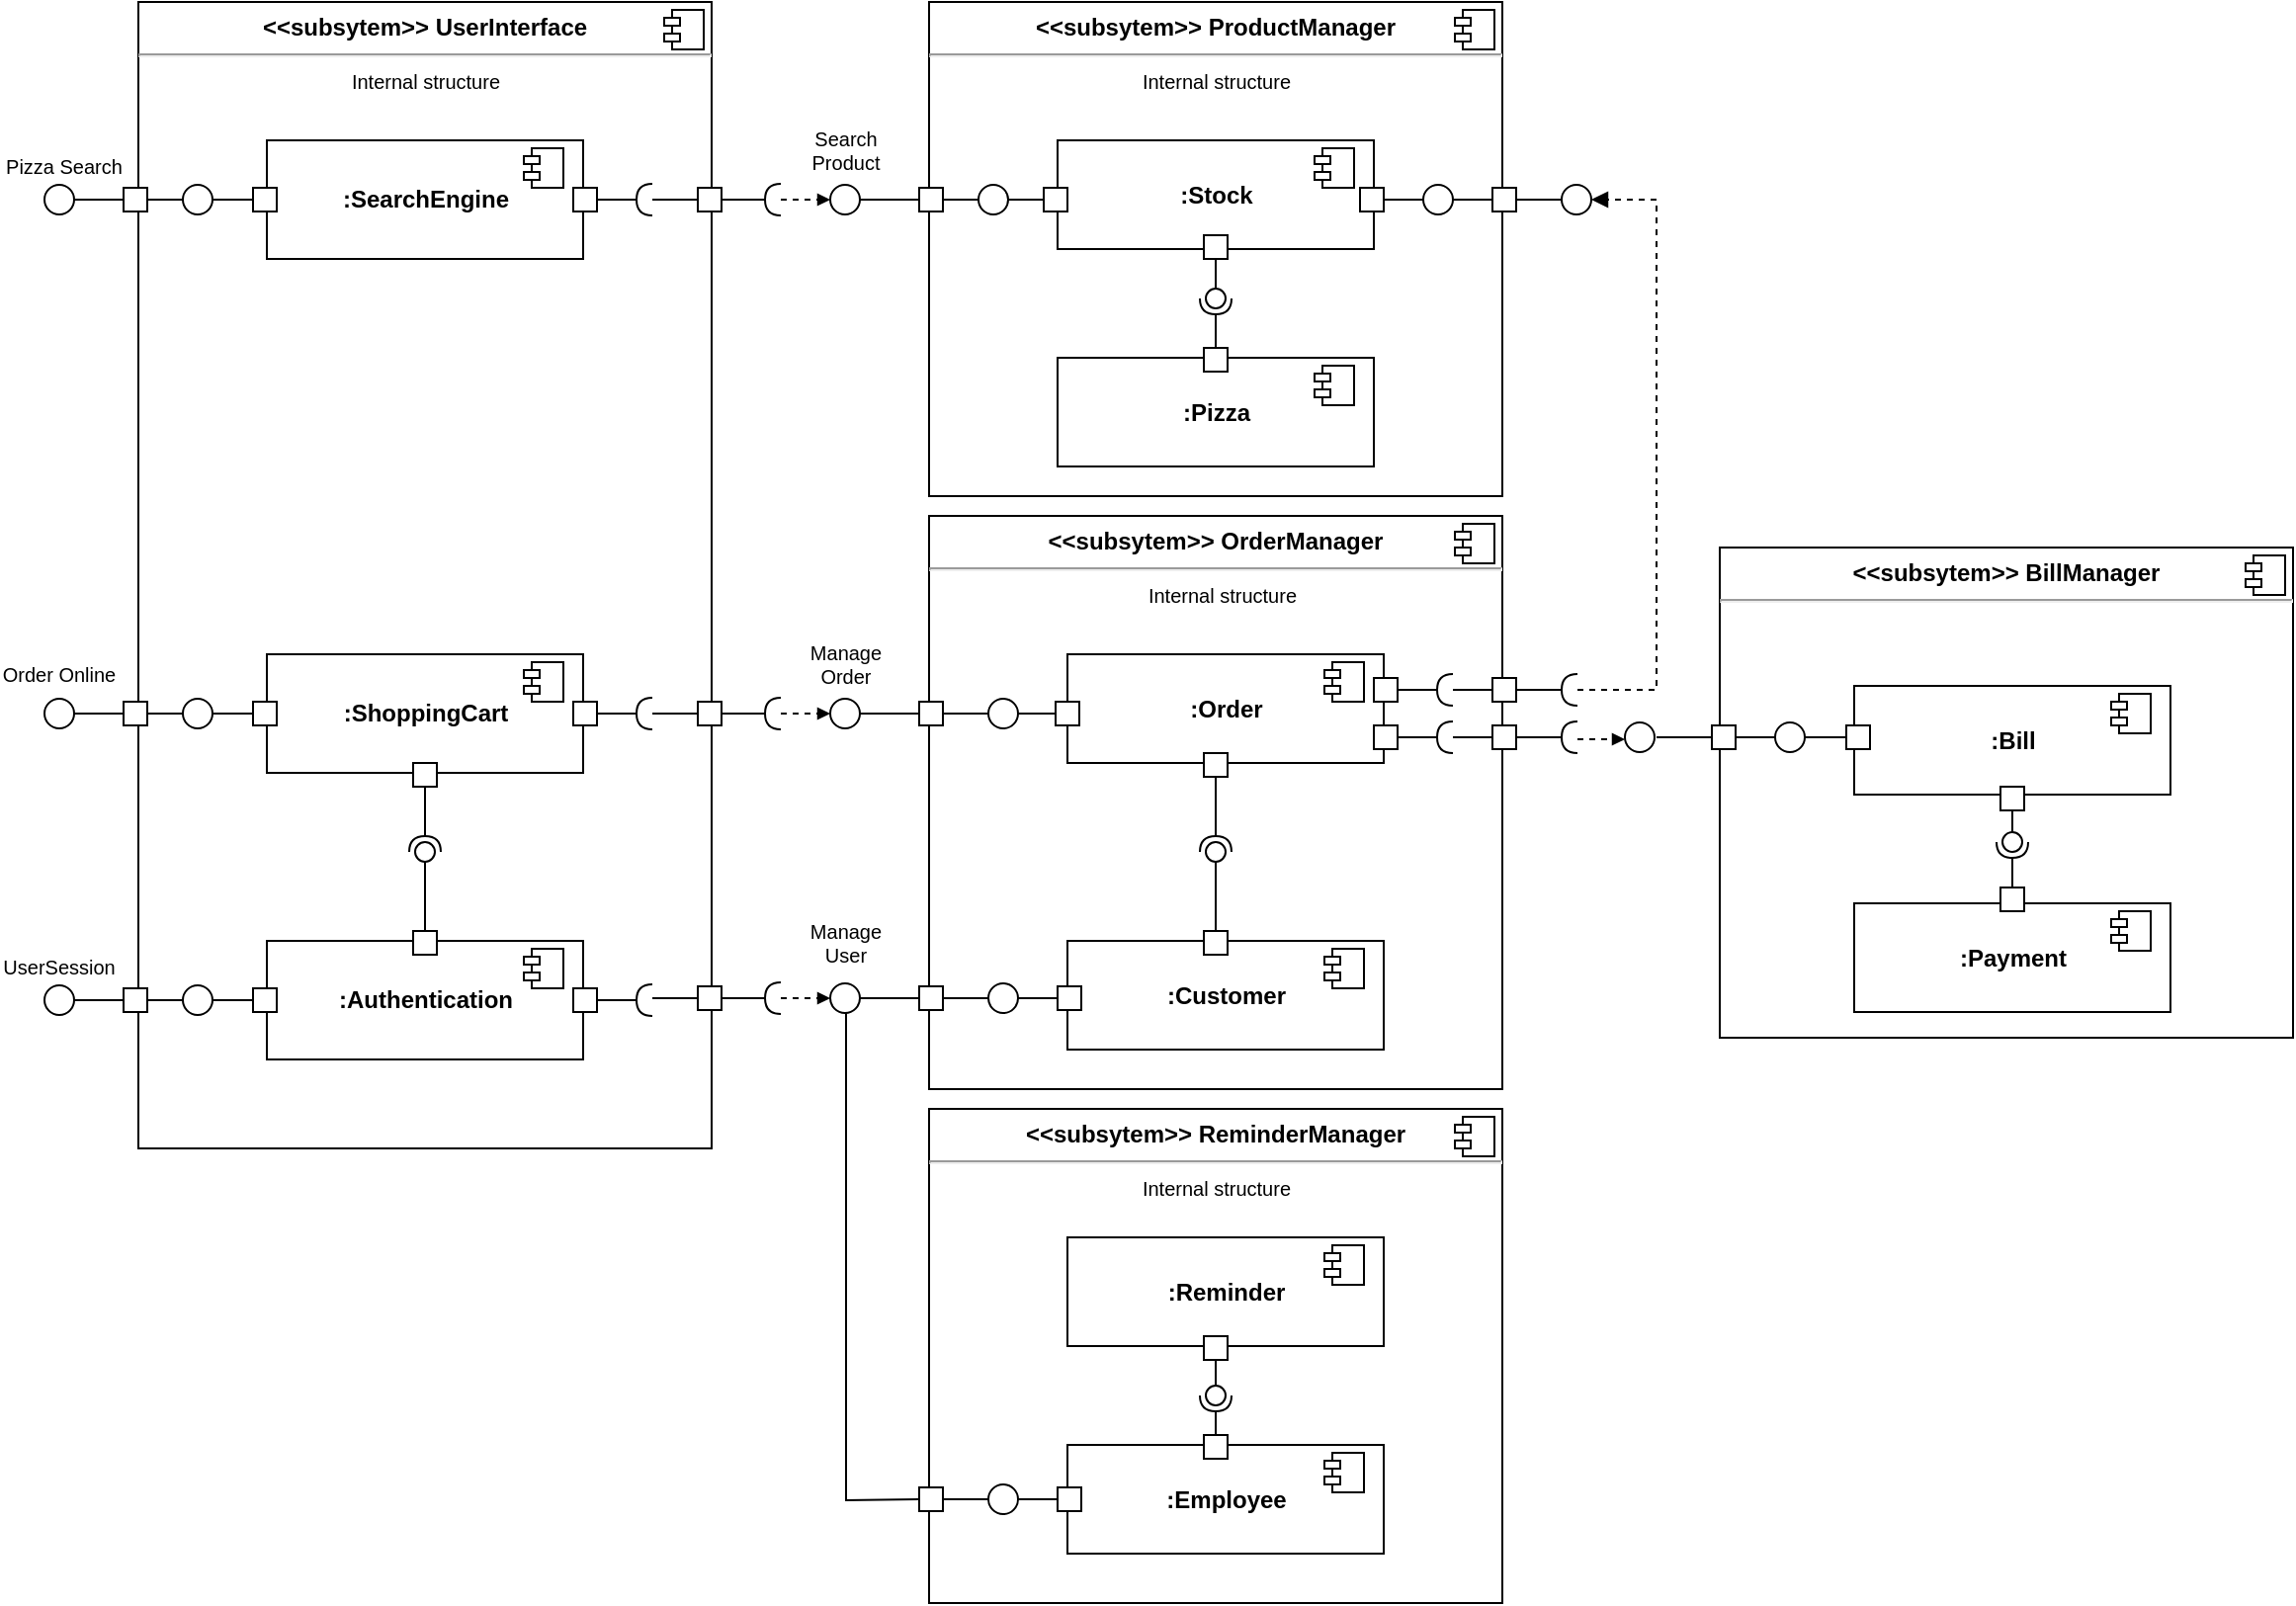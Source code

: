 <mxfile version="13.6.2" type="device"><diagram name="Page-1" id="5f0bae14-7c28-e335-631c-24af17079c00"><mxGraphModel dx="1086" dy="806" grid="1" gridSize="4" guides="1" tooltips="1" connect="1" arrows="1" fold="1" page="1" pageScale="1" pageWidth="1100" pageHeight="850" background="#ffffff" math="0" shadow="0"><root><mxCell id="0"/><mxCell id="1" parent="0"/><mxCell id="eS0z7UY0pisL0nwEocrN-213" value="" style="orthogonalLoop=1;jettySize=auto;endArrow=none;endFill=0;exitX=0;exitY=0.5;exitDx=0;exitDy=0;fontSize=11;html=1;spacing=2;spacingLeft=0;spacingTop=0;spacingBottom=0;strokeWidth=1;startSize=6;endSize=6;shadow=0;rounded=0;" parent="1" source="eS0z7UY0pisL0nwEocrN-210" edge="1"><mxGeometry relative="1" as="geometry"><mxPoint x="438" y="745" as="sourcePoint"/><mxPoint x="438" y="530" as="targetPoint"/><Array as="points"><mxPoint x="438" y="778"/></Array></mxGeometry></mxCell><mxCell id="eS0z7UY0pisL0nwEocrN-112" value="&lt;p style=&quot;margin: 0px ; margin-top: 6px ; text-align: center&quot;&gt;&lt;b&gt;&amp;lt;&amp;lt;subsytem&amp;gt;&amp;gt; ProductManager&lt;/b&gt;&lt;/p&gt;&lt;hr&gt;&lt;p style=&quot;margin: 0px ; margin-left: 8px&quot;&gt;&lt;br&gt;&lt;/p&gt;" style="align=left;overflow=fill;html=1;dropTarget=0;" parent="1" vertex="1"><mxGeometry x="480" y="20" width="290" height="250" as="geometry"/></mxCell><mxCell id="eS0z7UY0pisL0nwEocrN-113" value="" style="shape=component;jettyWidth=8;jettyHeight=4;" parent="eS0z7UY0pisL0nwEocrN-112" vertex="1"><mxGeometry x="1" width="20" height="20" relative="1" as="geometry"><mxPoint x="-24" y="4" as="offset"/></mxGeometry></mxCell><mxCell id="eS0z7UY0pisL0nwEocrN-3" value="&lt;p style=&quot;margin: 0px ; margin-top: 6px ; text-align: center&quot;&gt;&lt;b&gt;&amp;lt;&amp;lt;subsytem&amp;gt;&amp;gt; UserInterface&lt;/b&gt;&lt;/p&gt;&lt;hr&gt;&lt;p style=&quot;margin: 0px ; margin-left: 8px&quot;&gt;&lt;br&gt;&lt;/p&gt;" style="align=left;overflow=fill;html=1;dropTarget=0;" parent="1" vertex="1"><mxGeometry x="80" y="20" width="290" height="580" as="geometry"/></mxCell><mxCell id="eS0z7UY0pisL0nwEocrN-4" value="" style="shape=component;jettyWidth=8;jettyHeight=4;" parent="eS0z7UY0pisL0nwEocrN-3" vertex="1"><mxGeometry x="1" width="20" height="20" relative="1" as="geometry"><mxPoint x="-24" y="4" as="offset"/></mxGeometry></mxCell><mxCell id="eS0z7UY0pisL0nwEocrN-7" value="&lt;b&gt;:SearchEngine&lt;/b&gt;" style="html=1;dropTarget=0;" parent="1" vertex="1"><mxGeometry x="145" y="90" width="160" height="60" as="geometry"/></mxCell><mxCell id="eS0z7UY0pisL0nwEocrN-8" value="" style="shape=component;jettyWidth=8;jettyHeight=4;" parent="eS0z7UY0pisL0nwEocrN-7" vertex="1"><mxGeometry x="1" width="20" height="20" relative="1" as="geometry"><mxPoint x="-30" y="4" as="offset"/></mxGeometry></mxCell><mxCell id="eS0z7UY0pisL0nwEocrN-9" value="&lt;b&gt;:ShoppingCart&lt;br&gt;&lt;/b&gt;" style="html=1;dropTarget=0;" parent="1" vertex="1"><mxGeometry x="145" y="350" width="160" height="60" as="geometry"/></mxCell><mxCell id="eS0z7UY0pisL0nwEocrN-10" value="" style="shape=component;jettyWidth=8;jettyHeight=4;" parent="eS0z7UY0pisL0nwEocrN-9" vertex="1"><mxGeometry x="1" width="20" height="20" relative="1" as="geometry"><mxPoint x="-30" y="4" as="offset"/></mxGeometry></mxCell><mxCell id="eS0z7UY0pisL0nwEocrN-11" value="&lt;b&gt;:Authentication&lt;br&gt;&lt;/b&gt;" style="html=1;dropTarget=0;" parent="1" vertex="1"><mxGeometry x="145" y="495" width="160" height="60" as="geometry"/></mxCell><mxCell id="eS0z7UY0pisL0nwEocrN-12" value="" style="shape=component;jettyWidth=8;jettyHeight=4;" parent="eS0z7UY0pisL0nwEocrN-11" vertex="1"><mxGeometry x="1" width="20" height="20" relative="1" as="geometry"><mxPoint x="-30" y="4" as="offset"/></mxGeometry></mxCell><mxCell id="eS0z7UY0pisL0nwEocrN-15" value="" style="rounded=0;whiteSpace=wrap;html=1;glass=0;sketch=0;shadow=0;" parent="1" vertex="1"><mxGeometry x="138" y="519" width="12" height="12" as="geometry"/></mxCell><mxCell id="eS0z7UY0pisL0nwEocrN-18" value="" style="rounded=0;orthogonalLoop=1;jettySize=auto;html=1;endArrow=none;endFill=0;entryX=0;entryY=0.5;entryDx=0;entryDy=0;" parent="1" target="eS0z7UY0pisL0nwEocrN-45" edge="1"><mxGeometry relative="1" as="geometry"><mxPoint x="340" y="524" as="sourcePoint"/><mxPoint x="350" y="525" as="targetPoint"/></mxGeometry></mxCell><mxCell id="eS0z7UY0pisL0nwEocrN-22" value="" style="rounded=0;orthogonalLoop=1;jettySize=auto;html=1;endArrow=halfCircle;endFill=0;endSize=6;strokeWidth=1;exitX=1;exitY=0.5;exitDx=0;exitDy=0;" parent="1" source="eS0z7UY0pisL0nwEocrN-34" edge="1"><mxGeometry relative="1" as="geometry"><mxPoint x="385" y="524.58" as="sourcePoint"/><mxPoint x="340" y="525" as="targetPoint"/></mxGeometry></mxCell><mxCell id="eS0z7UY0pisL0nwEocrN-33" value="" style="rounded=0;whiteSpace=wrap;html=1;glass=0;sketch=0;shadow=0;" parent="1" vertex="1"><mxGeometry x="219" y="490" width="12" height="12" as="geometry"/></mxCell><mxCell id="eS0z7UY0pisL0nwEocrN-34" value="" style="rounded=0;whiteSpace=wrap;html=1;glass=0;sketch=0;shadow=0;" parent="1" vertex="1"><mxGeometry x="300" y="519" width="12" height="12" as="geometry"/></mxCell><mxCell id="eS0z7UY0pisL0nwEocrN-35" value="" style="rounded=0;whiteSpace=wrap;html=1;glass=0;sketch=0;shadow=0;" parent="1" vertex="1"><mxGeometry x="219" y="405" width="12" height="12" as="geometry"/></mxCell><mxCell id="eS0z7UY0pisL0nwEocrN-36" value="" style="rounded=0;whiteSpace=wrap;html=1;glass=0;sketch=0;shadow=0;" parent="1" vertex="1"><mxGeometry x="138" y="374" width="12" height="12" as="geometry"/></mxCell><mxCell id="eS0z7UY0pisL0nwEocrN-37" value="" style="rounded=0;whiteSpace=wrap;html=1;glass=0;sketch=0;shadow=0;" parent="1" vertex="1"><mxGeometry x="300" y="374" width="12" height="12" as="geometry"/></mxCell><mxCell id="eS0z7UY0pisL0nwEocrN-38" value="" style="rounded=0;whiteSpace=wrap;html=1;glass=0;sketch=0;shadow=0;" parent="1" vertex="1"><mxGeometry x="138" y="114" width="12" height="12" as="geometry"/></mxCell><mxCell id="eS0z7UY0pisL0nwEocrN-39" value="" style="rounded=0;whiteSpace=wrap;html=1;glass=0;sketch=0;shadow=0;" parent="1" vertex="1"><mxGeometry x="300" y="114" width="12" height="12" as="geometry"/></mxCell><mxCell id="eS0z7UY0pisL0nwEocrN-40" value="" style="rounded=0;whiteSpace=wrap;html=1;glass=0;sketch=0;shadow=0;" parent="1" vertex="1"><mxGeometry x="72.5" y="114" width="12" height="12" as="geometry"/></mxCell><mxCell id="eS0z7UY0pisL0nwEocrN-41" value="" style="rounded=0;whiteSpace=wrap;html=1;glass=0;sketch=0;shadow=0;" parent="1" vertex="1"><mxGeometry x="72.5" y="374" width="12" height="12" as="geometry"/></mxCell><mxCell id="eS0z7UY0pisL0nwEocrN-42" value="" style="rounded=0;whiteSpace=wrap;html=1;glass=0;sketch=0;shadow=0;" parent="1" vertex="1"><mxGeometry x="72.5" y="519" width="12" height="12" as="geometry"/></mxCell><mxCell id="eS0z7UY0pisL0nwEocrN-43" value="" style="rounded=0;whiteSpace=wrap;html=1;glass=0;sketch=0;shadow=0;" parent="1" vertex="1"><mxGeometry x="363" y="114" width="12" height="12" as="geometry"/></mxCell><mxCell id="eS0z7UY0pisL0nwEocrN-44" value="" style="rounded=0;whiteSpace=wrap;html=1;glass=0;sketch=0;shadow=0;" parent="1" vertex="1"><mxGeometry x="363" y="374" width="12" height="12" as="geometry"/></mxCell><mxCell id="eS0z7UY0pisL0nwEocrN-45" value="" style="rounded=0;whiteSpace=wrap;html=1;glass=0;sketch=0;shadow=0;" parent="1" vertex="1"><mxGeometry x="363" y="518" width="12" height="12" as="geometry"/></mxCell><mxCell id="eS0z7UY0pisL0nwEocrN-46" value="" style="rounded=0;orthogonalLoop=1;jettySize=auto;html=1;endArrow=none;endFill=0;entryX=0;entryY=0.5;entryDx=0;entryDy=0;exitX=1;exitY=0.5;exitDx=0;exitDy=0;" parent="1" target="eS0z7UY0pisL0nwEocrN-38" edge="1"><mxGeometry relative="1" as="geometry"><mxPoint x="115" y="120" as="sourcePoint"/><mxPoint x="25" y="145" as="targetPoint"/></mxGeometry></mxCell><mxCell id="eS0z7UY0pisL0nwEocrN-48" value="" style="rounded=0;orthogonalLoop=1;jettySize=auto;html=1;endArrow=none;endFill=0;entryX=0;entryY=0.5;entryDx=0;entryDy=0;exitX=1;exitY=0.5;exitDx=0;exitDy=0;" parent="1" source="eS0z7UY0pisL0nwEocrN-40" edge="1"><mxGeometry relative="1" as="geometry"><mxPoint x="62" y="120" as="sourcePoint"/><mxPoint x="105" y="120" as="targetPoint"/></mxGeometry></mxCell><mxCell id="eS0z7UY0pisL0nwEocrN-51" value="" style="rounded=0;orthogonalLoop=1;jettySize=auto;html=1;endArrow=none;endFill=0;exitX=1;exitY=0.5;exitDx=0;exitDy=0;entryX=0;entryY=0.5;entryDx=0;entryDy=0;" parent="1" target="eS0z7UY0pisL0nwEocrN-36" edge="1"><mxGeometry relative="1" as="geometry"><mxPoint x="115" y="380" as="sourcePoint"/><mxPoint x="560" y="360" as="targetPoint"/></mxGeometry></mxCell><mxCell id="eS0z7UY0pisL0nwEocrN-55" value="" style="rounded=0;orthogonalLoop=1;jettySize=auto;html=1;endArrow=none;endFill=0;exitX=1;exitY=0.5;exitDx=0;exitDy=0;entryX=0;entryY=0.5;entryDx=0;entryDy=0;" parent="1" source="eS0z7UY0pisL0nwEocrN-41" edge="1"><mxGeometry relative="1" as="geometry"><mxPoint x="62" y="380" as="sourcePoint"/><mxPoint x="105" y="380" as="targetPoint"/></mxGeometry></mxCell><mxCell id="eS0z7UY0pisL0nwEocrN-59" value="" style="rounded=0;orthogonalLoop=1;jettySize=auto;html=1;endArrow=none;endFill=0;exitX=1;exitY=0.5;exitDx=0;exitDy=0;entryX=0;entryY=0.5;entryDx=0;entryDy=0;" parent="1" target="eS0z7UY0pisL0nwEocrN-15" edge="1"><mxGeometry relative="1" as="geometry"><mxPoint x="115" y="525" as="sourcePoint"/><mxPoint x="560" y="345" as="targetPoint"/></mxGeometry></mxCell><mxCell id="eS0z7UY0pisL0nwEocrN-61" value="" style="rounded=0;orthogonalLoop=1;jettySize=auto;html=1;endArrow=none;endFill=0;exitX=1;exitY=0.5;exitDx=0;exitDy=0;entryX=0;entryY=0.5;entryDx=0;entryDy=0;" parent="1" source="eS0z7UY0pisL0nwEocrN-42" edge="1"><mxGeometry relative="1" as="geometry"><mxPoint x="62" y="525" as="sourcePoint"/><mxPoint x="105" y="525" as="targetPoint"/></mxGeometry></mxCell><mxCell id="eS0z7UY0pisL0nwEocrN-68" value="" style="rounded=0;orthogonalLoop=1;jettySize=auto;html=1;endArrow=none;endFill=0;exitX=0.5;exitY=0;exitDx=0;exitDy=0;" parent="1" source="eS0z7UY0pisL0nwEocrN-33" target="eS0z7UY0pisL0nwEocrN-70" edge="1"><mxGeometry relative="1" as="geometry"><mxPoint x="405" y="425" as="sourcePoint"/></mxGeometry></mxCell><mxCell id="eS0z7UY0pisL0nwEocrN-69" value="" style="rounded=0;orthogonalLoop=1;jettySize=auto;html=1;endArrow=halfCircle;endFill=0;entryX=0.5;entryY=0.5;entryDx=0;entryDy=0;endSize=6;strokeWidth=1;exitX=0.5;exitY=1;exitDx=0;exitDy=0;" parent="1" source="eS0z7UY0pisL0nwEocrN-35" target="eS0z7UY0pisL0nwEocrN-70" edge="1"><mxGeometry relative="1" as="geometry"><mxPoint x="525" y="400" as="sourcePoint"/></mxGeometry></mxCell><mxCell id="eS0z7UY0pisL0nwEocrN-70" value="" style="ellipse;whiteSpace=wrap;html=1;fontFamily=Helvetica;fontSize=12;fontColor=#000000;align=center;strokeColor=#000000;fillColor=#ffffff;points=[];aspect=fixed;resizable=0;rounded=0;shadow=0;glass=0;sketch=0;" parent="1" vertex="1"><mxGeometry x="220" y="445" width="10" height="10" as="geometry"/></mxCell><mxCell id="eS0z7UY0pisL0nwEocrN-77" value="" style="rounded=0;orthogonalLoop=1;jettySize=auto;html=1;endArrow=none;endFill=0;entryX=0;entryY=0.5;entryDx=0;entryDy=0;" parent="1" target="eS0z7UY0pisL0nwEocrN-44" edge="1"><mxGeometry relative="1" as="geometry"><mxPoint x="340" y="380" as="sourcePoint"/><mxPoint x="358" y="379.58" as="targetPoint"/></mxGeometry></mxCell><mxCell id="eS0z7UY0pisL0nwEocrN-78" value="" style="rounded=0;orthogonalLoop=1;jettySize=auto;html=1;endArrow=halfCircle;endFill=0;endSize=6;strokeWidth=1;exitX=1;exitY=0.5;exitDx=0;exitDy=0;" parent="1" source="eS0z7UY0pisL0nwEocrN-37" edge="1"><mxGeometry relative="1" as="geometry"><mxPoint x="320.0" y="379.58" as="sourcePoint"/><mxPoint x="340" y="380" as="targetPoint"/></mxGeometry></mxCell><mxCell id="eS0z7UY0pisL0nwEocrN-80" value="" style="rounded=0;orthogonalLoop=1;jettySize=auto;html=1;endArrow=none;endFill=0;entryX=0;entryY=0.5;entryDx=0;entryDy=0;" parent="1" target="eS0z7UY0pisL0nwEocrN-43" edge="1"><mxGeometry relative="1" as="geometry"><mxPoint x="340" y="120" as="sourcePoint"/><mxPoint x="486" y="118.79" as="targetPoint"/></mxGeometry></mxCell><mxCell id="eS0z7UY0pisL0nwEocrN-81" value="" style="rounded=0;orthogonalLoop=1;jettySize=auto;html=1;endArrow=halfCircle;endFill=0;endSize=6;strokeWidth=1;exitX=1;exitY=0.5;exitDx=0;exitDy=0;" parent="1" source="eS0z7UY0pisL0nwEocrN-39" edge="1"><mxGeometry relative="1" as="geometry"><mxPoint x="435" y="119.79" as="sourcePoint"/><mxPoint x="340" y="120" as="targetPoint"/></mxGeometry></mxCell><mxCell id="eS0z7UY0pisL0nwEocrN-83" value="" style="rounded=0;orthogonalLoop=1;jettySize=auto;html=1;endArrow=none;endFill=0;entryX=0;entryY=0.5;entryDx=0;entryDy=0;exitX=1;exitY=0.5;exitDx=0;exitDy=0;" parent="1" source="eS0z7UY0pisL0nwEocrN-129" target="eS0z7UY0pisL0nwEocrN-42" edge="1"><mxGeometry relative="1" as="geometry"><mxPoint x="45" y="525" as="sourcePoint"/><mxPoint x="37.5" y="524.58" as="targetPoint"/></mxGeometry></mxCell><mxCell id="eS0z7UY0pisL0nwEocrN-91" value="" style="rounded=0;orthogonalLoop=1;jettySize=auto;html=1;endArrow=none;endFill=0;entryX=0;entryY=0.5;entryDx=0;entryDy=0;exitX=1;exitY=0.5;exitDx=0;exitDy=0;" parent="1" source="eS0z7UY0pisL0nwEocrN-128" target="eS0z7UY0pisL0nwEocrN-41" edge="1"><mxGeometry relative="1" as="geometry"><mxPoint x="50" y="380" as="sourcePoint"/><mxPoint x="49.5" y="379.58" as="targetPoint"/></mxGeometry></mxCell><mxCell id="eS0z7UY0pisL0nwEocrN-92" value="" style="rounded=0;orthogonalLoop=1;jettySize=auto;html=1;endArrow=none;endFill=0;entryX=0;entryY=0.5;entryDx=0;entryDy=0;exitX=1;exitY=0.5;exitDx=0;exitDy=0;" parent="1" source="eS0z7UY0pisL0nwEocrN-127" target="eS0z7UY0pisL0nwEocrN-40" edge="1"><mxGeometry relative="1" as="geometry"><mxPoint x="37.5" y="120" as="sourcePoint"/><mxPoint x="24.5" y="115" as="targetPoint"/></mxGeometry></mxCell><mxCell id="eS0z7UY0pisL0nwEocrN-95" value="UserSession" style="text;html=1;strokeColor=none;fillColor=none;align=center;verticalAlign=middle;whiteSpace=wrap;rounded=0;shadow=0;glass=0;sketch=0;fontSize=10;" parent="1" vertex="1"><mxGeometry x="20" y="497.5" width="40" height="20" as="geometry"/></mxCell><mxCell id="eS0z7UY0pisL0nwEocrN-96" value="Order Online" style="text;html=1;strokeColor=none;fillColor=none;align=center;verticalAlign=middle;whiteSpace=wrap;rounded=0;shadow=0;glass=0;sketch=0;fontSize=10;" parent="1" vertex="1"><mxGeometry x="10" y="350" width="60" height="20" as="geometry"/></mxCell><mxCell id="eS0z7UY0pisL0nwEocrN-97" value="Pizza Search" style="text;html=1;strokeColor=none;fillColor=none;align=center;verticalAlign=middle;whiteSpace=wrap;rounded=0;shadow=0;glass=0;sketch=0;fontSize=10;" parent="1" vertex="1"><mxGeometry x="10" y="92.5" width="65" height="20" as="geometry"/></mxCell><mxCell id="eS0z7UY0pisL0nwEocrN-98" value="Internal structure" style="text;html=1;strokeColor=none;fillColor=none;align=center;verticalAlign=middle;whiteSpace=wrap;rounded=0;shadow=0;glass=0;sketch=0;fontSize=10;" parent="1" vertex="1"><mxGeometry x="177.5" y="50" width="95" height="20" as="geometry"/></mxCell><mxCell id="eS0z7UY0pisL0nwEocrN-102" value="&lt;b&gt;:Pizza&lt;/b&gt;" style="html=1;dropTarget=0;" parent="1" vertex="1"><mxGeometry x="545" y="200" width="160" height="55" as="geometry"/></mxCell><mxCell id="eS0z7UY0pisL0nwEocrN-103" value="" style="shape=component;jettyWidth=8;jettyHeight=4;" parent="eS0z7UY0pisL0nwEocrN-102" vertex="1"><mxGeometry x="1" width="20" height="20" relative="1" as="geometry"><mxPoint x="-30" y="4" as="offset"/></mxGeometry></mxCell><mxCell id="eS0z7UY0pisL0nwEocrN-104" value="Internal structure" style="text;html=1;strokeColor=none;fillColor=none;align=center;verticalAlign=middle;whiteSpace=wrap;rounded=0;shadow=0;glass=0;sketch=0;fontSize=10;" parent="1" vertex="1"><mxGeometry x="577.5" y="50" width="95" height="20" as="geometry"/></mxCell><mxCell id="eS0z7UY0pisL0nwEocrN-105" value="&lt;b&gt;:Stock&lt;/b&gt;" style="html=1;dropTarget=0;" parent="1" vertex="1"><mxGeometry x="545" y="90" width="160" height="55" as="geometry"/></mxCell><mxCell id="eS0z7UY0pisL0nwEocrN-106" value="" style="shape=component;jettyWidth=8;jettyHeight=4;" parent="eS0z7UY0pisL0nwEocrN-105" vertex="1"><mxGeometry x="1" width="20" height="20" relative="1" as="geometry"><mxPoint x="-30" y="4" as="offset"/></mxGeometry></mxCell><mxCell id="eS0z7UY0pisL0nwEocrN-114" value="" style="rounded=0;whiteSpace=wrap;html=1;glass=0;sketch=0;shadow=0;" parent="1" vertex="1"><mxGeometry x="475" y="114" width="12" height="12" as="geometry"/></mxCell><mxCell id="eS0z7UY0pisL0nwEocrN-119" value="" style="rounded=0;orthogonalLoop=1;jettySize=auto;html=1;endArrow=halfCircle;endFill=0;endSize=6;strokeWidth=1;exitX=1;exitY=0.5;exitDx=0;exitDy=0;" parent="1" source="eS0z7UY0pisL0nwEocrN-43" edge="1"><mxGeometry relative="1" as="geometry"><mxPoint x="380.0" y="119.58" as="sourcePoint"/><mxPoint x="405" y="120" as="targetPoint"/></mxGeometry></mxCell><mxCell id="eS0z7UY0pisL0nwEocrN-121" value="" style="rounded=0;orthogonalLoop=1;jettySize=auto;html=1;endArrow=none;endFill=0;exitX=0;exitY=0.5;exitDx=0;exitDy=0;entryX=1;entryY=0.5;entryDx=0;entryDy=0;" parent="1" source="eS0z7UY0pisL0nwEocrN-114" target="eS0z7UY0pisL0nwEocrN-124" edge="1"><mxGeometry relative="1" as="geometry"><mxPoint x="475" y="119" as="sourcePoint"/><mxPoint x="450" y="120" as="targetPoint"/></mxGeometry></mxCell><mxCell id="eS0z7UY0pisL0nwEocrN-122" value="" style="endArrow=block;dashed=1;endFill=1;endSize=4;html=1;fontSize=10;labelBorderColor=none;jumpSize=6;startSize=6;" parent="1" edge="1"><mxGeometry width="160" relative="1" as="geometry"><mxPoint x="405" y="120" as="sourcePoint"/><mxPoint x="430" y="120" as="targetPoint"/></mxGeometry></mxCell><mxCell id="eS0z7UY0pisL0nwEocrN-124" value="" style="ellipse;whiteSpace=wrap;html=1;aspect=fixed;rounded=0;shadow=0;glass=0;sketch=0;fontSize=10;" parent="1" vertex="1"><mxGeometry x="430" y="112.5" width="15" height="15" as="geometry"/></mxCell><mxCell id="eS0z7UY0pisL0nwEocrN-127" value="" style="ellipse;whiteSpace=wrap;html=1;aspect=fixed;rounded=0;shadow=0;glass=0;sketch=0;fontSize=10;" parent="1" vertex="1"><mxGeometry x="32.5" y="112.5" width="15" height="15" as="geometry"/></mxCell><mxCell id="eS0z7UY0pisL0nwEocrN-128" value="" style="ellipse;whiteSpace=wrap;html=1;aspect=fixed;rounded=0;shadow=0;glass=0;sketch=0;fontSize=10;" parent="1" vertex="1"><mxGeometry x="32.5" y="372.5" width="15" height="15" as="geometry"/></mxCell><mxCell id="eS0z7UY0pisL0nwEocrN-129" value="" style="ellipse;whiteSpace=wrap;html=1;aspect=fixed;rounded=0;shadow=0;glass=0;sketch=0;fontSize=10;" parent="1" vertex="1"><mxGeometry x="32.5" y="517.5" width="15" height="15" as="geometry"/></mxCell><mxCell id="eS0z7UY0pisL0nwEocrN-131" value="" style="ellipse;whiteSpace=wrap;html=1;aspect=fixed;rounded=0;shadow=0;glass=0;sketch=0;fontSize=10;" parent="1" vertex="1"><mxGeometry x="102.5" y="112.5" width="15" height="15" as="geometry"/></mxCell><mxCell id="eS0z7UY0pisL0nwEocrN-132" value="" style="ellipse;whiteSpace=wrap;html=1;aspect=fixed;rounded=0;shadow=0;glass=0;sketch=0;fontSize=10;" parent="1" vertex="1"><mxGeometry x="102.5" y="372.5" width="15" height="15" as="geometry"/></mxCell><mxCell id="eS0z7UY0pisL0nwEocrN-133" value="" style="ellipse;whiteSpace=wrap;html=1;aspect=fixed;rounded=0;shadow=0;glass=0;sketch=0;fontSize=10;" parent="1" vertex="1"><mxGeometry x="102.5" y="517.5" width="15" height="15" as="geometry"/></mxCell><mxCell id="eS0z7UY0pisL0nwEocrN-134" value="" style="rounded=0;whiteSpace=wrap;html=1;glass=0;sketch=0;shadow=0;" parent="1" vertex="1"><mxGeometry x="538" y="114" width="12" height="12" as="geometry"/></mxCell><mxCell id="eS0z7UY0pisL0nwEocrN-136" value="" style="rounded=0;orthogonalLoop=1;jettySize=auto;html=1;endArrow=none;endFill=0;exitX=1;exitY=0.5;exitDx=0;exitDy=0;entryX=0;entryY=0.5;entryDx=0;entryDy=0;" parent="1" source="eS0z7UY0pisL0nwEocrN-137" target="eS0z7UY0pisL0nwEocrN-134" edge="1"><mxGeometry relative="1" as="geometry"><mxPoint x="530" y="313" as="sourcePoint"/><mxPoint x="615" y="312.5" as="targetPoint"/></mxGeometry></mxCell><mxCell id="eS0z7UY0pisL0nwEocrN-137" value="" style="ellipse;whiteSpace=wrap;html=1;aspect=fixed;rounded=0;shadow=0;glass=0;sketch=0;fontSize=10;" parent="1" vertex="1"><mxGeometry x="505" y="112.5" width="15" height="15" as="geometry"/></mxCell><mxCell id="eS0z7UY0pisL0nwEocrN-138" value="" style="rounded=0;orthogonalLoop=1;jettySize=auto;html=1;endArrow=none;endFill=0;exitX=1;exitY=0.5;exitDx=0;exitDy=0;entryX=0;entryY=0.5;entryDx=0;entryDy=0;" parent="1" source="eS0z7UY0pisL0nwEocrN-114" target="eS0z7UY0pisL0nwEocrN-137" edge="1"><mxGeometry relative="1" as="geometry"><mxPoint x="487.0" y="120" as="sourcePoint"/><mxPoint x="538" y="120" as="targetPoint"/></mxGeometry></mxCell><mxCell id="eS0z7UY0pisL0nwEocrN-140" value="" style="rounded=0;whiteSpace=wrap;html=1;glass=0;sketch=0;shadow=0;" parent="1" vertex="1"><mxGeometry x="619" y="138" width="12" height="12" as="geometry"/></mxCell><mxCell id="eS0z7UY0pisL0nwEocrN-141" value="" style="rounded=0;whiteSpace=wrap;html=1;glass=0;sketch=0;shadow=0;" parent="1" vertex="1"><mxGeometry x="619" y="195" width="12" height="12" as="geometry"/></mxCell><mxCell id="eS0z7UY0pisL0nwEocrN-142" value="" style="rounded=0;orthogonalLoop=1;jettySize=auto;html=1;endArrow=none;endFill=0;fontSize=10;exitX=0.5;exitY=1;exitDx=0;exitDy=0;" parent="1" source="eS0z7UY0pisL0nwEocrN-140" target="eS0z7UY0pisL0nwEocrN-144" edge="1"><mxGeometry relative="1" as="geometry"><mxPoint x="535" y="345" as="sourcePoint"/></mxGeometry></mxCell><mxCell id="eS0z7UY0pisL0nwEocrN-143" value="" style="rounded=0;orthogonalLoop=1;jettySize=auto;html=1;endArrow=halfCircle;endFill=0;entryX=0.5;entryY=0.5;entryDx=0;entryDy=0;endSize=6;strokeWidth=1;fontSize=10;exitX=0.5;exitY=0;exitDx=0;exitDy=0;" parent="1" source="eS0z7UY0pisL0nwEocrN-141" target="eS0z7UY0pisL0nwEocrN-144" edge="1"><mxGeometry relative="1" as="geometry"><mxPoint x="420" y="305" as="sourcePoint"/></mxGeometry></mxCell><mxCell id="eS0z7UY0pisL0nwEocrN-144" value="" style="ellipse;whiteSpace=wrap;html=1;fontFamily=Helvetica;fontSize=12;fontColor=#000000;align=center;strokeColor=#000000;fillColor=#ffffff;points=[];aspect=fixed;resizable=0;rounded=0;shadow=0;glass=0;sketch=0;" parent="1" vertex="1"><mxGeometry x="620" y="165" width="10" height="10" as="geometry"/></mxCell><mxCell id="eS0z7UY0pisL0nwEocrN-149" value="&lt;p style=&quot;margin: 0px ; margin-top: 6px ; text-align: center&quot;&gt;&lt;b&gt;&amp;lt;&amp;lt;subsytem&amp;gt;&amp;gt; OrderManager&lt;/b&gt;&lt;/p&gt;&lt;hr&gt;&lt;p style=&quot;margin: 0px ; margin-left: 8px&quot;&gt;&lt;br&gt;&lt;/p&gt;" style="align=left;overflow=fill;html=1;dropTarget=0;" parent="1" vertex="1"><mxGeometry x="480" y="280" width="290" height="290" as="geometry"/></mxCell><mxCell id="eS0z7UY0pisL0nwEocrN-150" value="" style="shape=component;jettyWidth=8;jettyHeight=4;" parent="eS0z7UY0pisL0nwEocrN-149" vertex="1"><mxGeometry x="1" width="20" height="20" relative="1" as="geometry"><mxPoint x="-24" y="4" as="offset"/></mxGeometry></mxCell><mxCell id="eS0z7UY0pisL0nwEocrN-151" value="&lt;b&gt;:Customer&lt;/b&gt;" style="html=1;dropTarget=0;" parent="1" vertex="1"><mxGeometry x="550" y="495" width="160" height="55" as="geometry"/></mxCell><mxCell id="eS0z7UY0pisL0nwEocrN-152" value="" style="shape=component;jettyWidth=8;jettyHeight=4;" parent="eS0z7UY0pisL0nwEocrN-151" vertex="1"><mxGeometry x="1" width="20" height="20" relative="1" as="geometry"><mxPoint x="-30" y="4" as="offset"/></mxGeometry></mxCell><mxCell id="eS0z7UY0pisL0nwEocrN-153" value="Internal structure" style="text;html=1;strokeColor=none;fillColor=none;align=center;verticalAlign=middle;whiteSpace=wrap;rounded=0;shadow=0;glass=0;sketch=0;fontSize=10;" parent="1" vertex="1"><mxGeometry x="581" y="310" width="95" height="20" as="geometry"/></mxCell><mxCell id="eS0z7UY0pisL0nwEocrN-154" value="&lt;b&gt;:Order&lt;/b&gt;" style="html=1;dropTarget=0;" parent="1" vertex="1"><mxGeometry x="550" y="350" width="160" height="55" as="geometry"/></mxCell><mxCell id="eS0z7UY0pisL0nwEocrN-155" value="" style="shape=component;jettyWidth=8;jettyHeight=4;" parent="eS0z7UY0pisL0nwEocrN-154" vertex="1"><mxGeometry x="1" width="20" height="20" relative="1" as="geometry"><mxPoint x="-30" y="4" as="offset"/></mxGeometry></mxCell><mxCell id="eS0z7UY0pisL0nwEocrN-159" value="" style="rounded=0;whiteSpace=wrap;html=1;glass=0;sketch=0;shadow=0;" parent="1" vertex="1"><mxGeometry x="475" y="374" width="12" height="12" as="geometry"/></mxCell><mxCell id="eS0z7UY0pisL0nwEocrN-163" value="" style="rounded=0;whiteSpace=wrap;html=1;glass=0;sketch=0;shadow=0;" parent="1" vertex="1"><mxGeometry x="619" y="400" width="12" height="12" as="geometry"/></mxCell><mxCell id="eS0z7UY0pisL0nwEocrN-164" value="" style="rounded=0;whiteSpace=wrap;html=1;glass=0;sketch=0;shadow=0;" parent="1" vertex="1"><mxGeometry x="619" y="490" width="12" height="12" as="geometry"/></mxCell><mxCell id="eS0z7UY0pisL0nwEocrN-165" value="" style="rounded=0;orthogonalLoop=1;jettySize=auto;html=1;endArrow=none;endFill=0;fontSize=10;exitX=0.5;exitY=0;exitDx=0;exitDy=0;" parent="1" source="eS0z7UY0pisL0nwEocrN-164" target="eS0z7UY0pisL0nwEocrN-167" edge="1"><mxGeometry relative="1" as="geometry"><mxPoint x="630" y="425" as="sourcePoint"/></mxGeometry></mxCell><mxCell id="eS0z7UY0pisL0nwEocrN-166" value="" style="rounded=0;orthogonalLoop=1;jettySize=auto;html=1;endArrow=halfCircle;endFill=0;entryX=0.5;entryY=0.5;entryDx=0;entryDy=0;endSize=6;strokeWidth=1;fontSize=10;exitX=0.5;exitY=1;exitDx=0;exitDy=0;" parent="1" source="eS0z7UY0pisL0nwEocrN-163" target="eS0z7UY0pisL0nwEocrN-167" edge="1"><mxGeometry relative="1" as="geometry"><mxPoint x="625" y="470" as="sourcePoint"/></mxGeometry></mxCell><mxCell id="eS0z7UY0pisL0nwEocrN-167" value="" style="ellipse;whiteSpace=wrap;html=1;fontFamily=Helvetica;fontSize=12;fontColor=#000000;align=center;strokeColor=#000000;fillColor=#ffffff;points=[];aspect=fixed;resizable=0;rounded=0;shadow=0;glass=0;sketch=0;" parent="1" vertex="1"><mxGeometry x="620" y="445" width="10" height="10" as="geometry"/></mxCell><mxCell id="eS0z7UY0pisL0nwEocrN-168" value="" style="rounded=0;whiteSpace=wrap;html=1;glass=0;sketch=0;shadow=0;" parent="1" vertex="1"><mxGeometry x="544" y="374" width="12" height="12" as="geometry"/></mxCell><mxCell id="eS0z7UY0pisL0nwEocrN-177" value="" style="rounded=0;orthogonalLoop=1;jettySize=auto;html=1;endArrow=none;endFill=0;exitX=0;exitY=0.5;exitDx=0;exitDy=0;entryX=1;entryY=0.5;entryDx=0;entryDy=0;" parent="1" source="eS0z7UY0pisL0nwEocrN-159" target="eS0z7UY0pisL0nwEocrN-184" edge="1"><mxGeometry relative="1" as="geometry"><mxPoint x="480" y="125" as="sourcePoint"/><mxPoint x="455" y="380" as="targetPoint"/></mxGeometry></mxCell><mxCell id="eS0z7UY0pisL0nwEocrN-178" value="" style="rounded=0;orthogonalLoop=1;jettySize=auto;html=1;endArrow=halfCircle;endFill=0;endSize=6;strokeWidth=1;exitX=1;exitY=0.5;exitDx=0;exitDy=0;" parent="1" source="eS0z7UY0pisL0nwEocrN-44" edge="1"><mxGeometry relative="1" as="geometry"><mxPoint x="395" y="306" as="sourcePoint"/><mxPoint x="405" y="380" as="targetPoint"/></mxGeometry></mxCell><mxCell id="eS0z7UY0pisL0nwEocrN-183" value="" style="endArrow=block;dashed=1;endFill=1;endSize=4;html=1;fontSize=10;labelBorderColor=none;jumpSize=6;startSize=6;" parent="1" edge="1"><mxGeometry width="160" relative="1" as="geometry"><mxPoint x="405" y="380" as="sourcePoint"/><mxPoint x="430" y="380" as="targetPoint"/></mxGeometry></mxCell><mxCell id="eS0z7UY0pisL0nwEocrN-184" value="" style="ellipse;whiteSpace=wrap;html=1;aspect=fixed;rounded=0;shadow=0;glass=0;sketch=0;fontSize=10;" parent="1" vertex="1"><mxGeometry x="430" y="372.5" width="15" height="15" as="geometry"/></mxCell><mxCell id="eS0z7UY0pisL0nwEocrN-185" value="" style="rounded=0;orthogonalLoop=1;jettySize=auto;html=1;endArrow=halfCircle;endFill=0;endSize=6;strokeWidth=1;exitX=1;exitY=0.5;exitDx=0;exitDy=0;" parent="1" source="eS0z7UY0pisL0nwEocrN-45" edge="1"><mxGeometry relative="1" as="geometry"><mxPoint x="380" y="385" as="sourcePoint"/><mxPoint x="405" y="524" as="targetPoint"/></mxGeometry></mxCell><mxCell id="eS0z7UY0pisL0nwEocrN-186" value="" style="rounded=0;whiteSpace=wrap;html=1;glass=0;sketch=0;shadow=0;" parent="1" vertex="1"><mxGeometry x="475" y="518" width="12" height="12" as="geometry"/></mxCell><mxCell id="eS0z7UY0pisL0nwEocrN-189" value="" style="rounded=0;orthogonalLoop=1;jettySize=auto;html=1;endArrow=none;endFill=0;exitX=0;exitY=0.5;exitDx=0;exitDy=0;entryX=1;entryY=0.5;entryDx=0;entryDy=0;" parent="1" source="eS0z7UY0pisL0nwEocrN-186" target="eS0z7UY0pisL0nwEocrN-191" edge="1"><mxGeometry relative="1" as="geometry"><mxPoint x="480" y="385" as="sourcePoint"/><mxPoint x="455" y="524" as="targetPoint"/></mxGeometry></mxCell><mxCell id="eS0z7UY0pisL0nwEocrN-190" value="" style="endArrow=block;dashed=1;endFill=1;endSize=4;html=1;fontSize=10;labelBorderColor=none;jumpSize=6;startSize=6;" parent="1" edge="1"><mxGeometry width="160" relative="1" as="geometry"><mxPoint x="405" y="524" as="sourcePoint"/><mxPoint x="430" y="524" as="targetPoint"/></mxGeometry></mxCell><mxCell id="eS0z7UY0pisL0nwEocrN-191" value="" style="ellipse;whiteSpace=wrap;html=1;aspect=fixed;rounded=0;shadow=0;glass=0;sketch=0;fontSize=10;" parent="1" vertex="1"><mxGeometry x="430" y="516.5" width="15" height="15" as="geometry"/></mxCell><mxCell id="eS0z7UY0pisL0nwEocrN-192" value="" style="rounded=0;whiteSpace=wrap;html=1;glass=0;sketch=0;shadow=0;" parent="1" vertex="1"><mxGeometry x="545" y="518" width="12" height="12" as="geometry"/></mxCell><mxCell id="eS0z7UY0pisL0nwEocrN-194" value="" style="rounded=0;orthogonalLoop=1;jettySize=auto;html=1;endArrow=none;endFill=0;exitX=0;exitY=0.5;exitDx=0;exitDy=0;entryX=1;entryY=0.5;entryDx=0;entryDy=0;" parent="1" source="eS0z7UY0pisL0nwEocrN-196" target="eS0z7UY0pisL0nwEocrN-159" edge="1"><mxGeometry relative="1" as="geometry"><mxPoint x="460" y="180" as="sourcePoint"/><mxPoint x="410" y="170" as="targetPoint"/></mxGeometry></mxCell><mxCell id="eS0z7UY0pisL0nwEocrN-195" value="" style="rounded=0;orthogonalLoop=1;jettySize=auto;html=1;endArrow=none;endFill=0;exitX=0;exitY=0.5;exitDx=0;exitDy=0;entryX=1;entryY=0.5;entryDx=0;entryDy=0;" parent="1" source="eS0z7UY0pisL0nwEocrN-198" target="eS0z7UY0pisL0nwEocrN-186" edge="1"><mxGeometry relative="1" as="geometry"><mxPoint x="549" y="385" as="sourcePoint"/><mxPoint x="492" y="385" as="targetPoint"/></mxGeometry></mxCell><mxCell id="eS0z7UY0pisL0nwEocrN-196" value="" style="ellipse;whiteSpace=wrap;html=1;aspect=fixed;rounded=0;shadow=0;glass=0;sketch=0;fontSize=10;" parent="1" vertex="1"><mxGeometry x="510" y="372.5" width="15" height="15" as="geometry"/></mxCell><mxCell id="eS0z7UY0pisL0nwEocrN-197" value="" style="rounded=0;orthogonalLoop=1;jettySize=auto;html=1;endArrow=none;endFill=0;exitX=0;exitY=0.5;exitDx=0;exitDy=0;entryX=1;entryY=0.5;entryDx=0;entryDy=0;" parent="1" source="eS0z7UY0pisL0nwEocrN-168" target="eS0z7UY0pisL0nwEocrN-196" edge="1"><mxGeometry relative="1" as="geometry"><mxPoint x="544" y="380" as="sourcePoint"/><mxPoint x="487" y="380" as="targetPoint"/></mxGeometry></mxCell><mxCell id="eS0z7UY0pisL0nwEocrN-198" value="" style="ellipse;whiteSpace=wrap;html=1;aspect=fixed;rounded=0;shadow=0;glass=0;sketch=0;fontSize=10;" parent="1" vertex="1"><mxGeometry x="510" y="516.5" width="15" height="15" as="geometry"/></mxCell><mxCell id="eS0z7UY0pisL0nwEocrN-199" value="" style="rounded=0;orthogonalLoop=1;jettySize=auto;html=1;endArrow=none;endFill=0;exitX=0;exitY=0.5;exitDx=0;exitDy=0;entryX=1;entryY=0.5;entryDx=0;entryDy=0;" parent="1" source="eS0z7UY0pisL0nwEocrN-192" target="eS0z7UY0pisL0nwEocrN-198" edge="1"><mxGeometry relative="1" as="geometry"><mxPoint x="545" y="524" as="sourcePoint"/><mxPoint x="487" y="524" as="targetPoint"/></mxGeometry></mxCell><mxCell id="eS0z7UY0pisL0nwEocrN-200" value="Manage&lt;br&gt;User" style="text;html=1;strokeColor=none;fillColor=none;align=center;verticalAlign=middle;whiteSpace=wrap;rounded=0;shadow=0;glass=0;sketch=0;fontSize=10;" parent="1" vertex="1"><mxGeometry x="417.5" y="486" width="40" height="20" as="geometry"/></mxCell><mxCell id="eS0z7UY0pisL0nwEocrN-201" value="Manage&lt;br&gt;Order" style="text;html=1;strokeColor=none;fillColor=none;align=center;verticalAlign=middle;whiteSpace=wrap;rounded=0;shadow=0;glass=0;sketch=0;fontSize=10;" parent="1" vertex="1"><mxGeometry x="417.5" y="345" width="40" height="20" as="geometry"/></mxCell><mxCell id="eS0z7UY0pisL0nwEocrN-202" value="Search&lt;br&gt;Product" style="text;html=1;strokeColor=none;fillColor=none;align=center;verticalAlign=middle;whiteSpace=wrap;rounded=0;shadow=0;glass=0;sketch=0;fontSize=10;" parent="1" vertex="1"><mxGeometry x="417.5" y="85" width="40" height="20" as="geometry"/></mxCell><mxCell id="eS0z7UY0pisL0nwEocrN-203" value="&lt;p style=&quot;margin: 0px ; margin-top: 6px ; text-align: center&quot;&gt;&lt;b&gt;&amp;lt;&amp;lt;subsytem&amp;gt;&amp;gt; ReminderManager&lt;/b&gt;&lt;/p&gt;&lt;hr&gt;&lt;p style=&quot;margin: 0px ; margin-left: 8px&quot;&gt;&lt;br&gt;&lt;/p&gt;" style="align=left;overflow=fill;html=1;dropTarget=0;" parent="1" vertex="1"><mxGeometry x="480" y="580" width="290" height="250" as="geometry"/></mxCell><mxCell id="eS0z7UY0pisL0nwEocrN-204" value="" style="shape=component;jettyWidth=8;jettyHeight=4;" parent="eS0z7UY0pisL0nwEocrN-203" vertex="1"><mxGeometry x="1" width="20" height="20" relative="1" as="geometry"><mxPoint x="-24" y="4" as="offset"/></mxGeometry></mxCell><mxCell id="eS0z7UY0pisL0nwEocrN-205" value="&lt;b&gt;:Reminder&lt;/b&gt;" style="html=1;dropTarget=0;" parent="1" vertex="1"><mxGeometry x="550" y="645" width="160" height="55" as="geometry"/></mxCell><mxCell id="eS0z7UY0pisL0nwEocrN-206" value="" style="shape=component;jettyWidth=8;jettyHeight=4;" parent="eS0z7UY0pisL0nwEocrN-205" vertex="1"><mxGeometry x="1" width="20" height="20" relative="1" as="geometry"><mxPoint x="-30" y="4" as="offset"/></mxGeometry></mxCell><mxCell id="eS0z7UY0pisL0nwEocrN-207" value="Internal structure" style="text;html=1;strokeColor=none;fillColor=none;align=center;verticalAlign=middle;whiteSpace=wrap;rounded=0;shadow=0;glass=0;sketch=0;fontSize=10;" parent="1" vertex="1"><mxGeometry x="577.5" y="610" width="95" height="20" as="geometry"/></mxCell><mxCell id="eS0z7UY0pisL0nwEocrN-208" value="&lt;b&gt;:Employee&lt;/b&gt;" style="html=1;dropTarget=0;" parent="1" vertex="1"><mxGeometry x="550" y="750" width="160" height="55" as="geometry"/></mxCell><mxCell id="eS0z7UY0pisL0nwEocrN-209" value="" style="shape=component;jettyWidth=8;jettyHeight=4;" parent="eS0z7UY0pisL0nwEocrN-208" vertex="1"><mxGeometry x="1" width="20" height="20" relative="1" as="geometry"><mxPoint x="-30" y="4" as="offset"/></mxGeometry></mxCell><mxCell id="eS0z7UY0pisL0nwEocrN-210" value="" style="rounded=0;whiteSpace=wrap;html=1;glass=0;sketch=0;shadow=0;" parent="1" vertex="1"><mxGeometry x="475" y="771.5" width="12" height="12" as="geometry"/></mxCell><mxCell id="eS0z7UY0pisL0nwEocrN-211" value="" style="rounded=0;whiteSpace=wrap;html=1;glass=0;sketch=0;shadow=0;" parent="1" vertex="1"><mxGeometry x="545" y="771.5" width="12" height="12" as="geometry"/></mxCell><mxCell id="eS0z7UY0pisL0nwEocrN-214" value="" style="rounded=0;orthogonalLoop=1;jettySize=auto;html=1;endArrow=none;endFill=0;exitX=0;exitY=0.5;exitDx=0;exitDy=0;entryX=1;entryY=0.5;entryDx=0;entryDy=0;" parent="1" source="eS0z7UY0pisL0nwEocrN-215" target="eS0z7UY0pisL0nwEocrN-210" edge="1"><mxGeometry relative="1" as="geometry"><mxPoint x="480" y="535.5" as="sourcePoint"/><mxPoint x="450" y="535.5" as="targetPoint"/></mxGeometry></mxCell><mxCell id="eS0z7UY0pisL0nwEocrN-215" value="" style="ellipse;whiteSpace=wrap;html=1;aspect=fixed;rounded=0;shadow=0;glass=0;sketch=0;fontSize=10;" parent="1" vertex="1"><mxGeometry x="510" y="770" width="15" height="15" as="geometry"/></mxCell><mxCell id="eS0z7UY0pisL0nwEocrN-216" value="" style="rounded=0;orthogonalLoop=1;jettySize=auto;html=1;endArrow=none;endFill=0;exitX=0;exitY=0.5;exitDx=0;exitDy=0;entryX=1;entryY=0.5;entryDx=0;entryDy=0;" parent="1" source="eS0z7UY0pisL0nwEocrN-211" target="eS0z7UY0pisL0nwEocrN-215" edge="1"><mxGeometry relative="1" as="geometry"><mxPoint x="538" y="777.5" as="sourcePoint"/><mxPoint x="487" y="777.5" as="targetPoint"/></mxGeometry></mxCell><mxCell id="eS0z7UY0pisL0nwEocrN-217" value="" style="rounded=0;whiteSpace=wrap;html=1;glass=0;sketch=0;shadow=0;" parent="1" vertex="1"><mxGeometry x="619" y="695" width="12" height="12" as="geometry"/></mxCell><mxCell id="eS0z7UY0pisL0nwEocrN-219" value="" style="rounded=0;whiteSpace=wrap;html=1;glass=0;sketch=0;shadow=0;" parent="1" vertex="1"><mxGeometry x="619" y="745" width="12" height="12" as="geometry"/></mxCell><mxCell id="eS0z7UY0pisL0nwEocrN-226" value="" style="rounded=0;orthogonalLoop=1;jettySize=auto;html=1;endArrow=none;endFill=0;shadow=0;strokeColor=#000000;strokeWidth=1;fontSize=11;exitX=0.5;exitY=1;exitDx=0;exitDy=0;" parent="1" source="eS0z7UY0pisL0nwEocrN-217" edge="1"><mxGeometry relative="1" as="geometry"><mxPoint x="565" y="660" as="sourcePoint"/><mxPoint x="625" y="720" as="targetPoint"/></mxGeometry></mxCell><mxCell id="eS0z7UY0pisL0nwEocrN-227" value="" style="rounded=0;orthogonalLoop=1;jettySize=auto;html=1;endArrow=halfCircle;endFill=0;endSize=6;strokeWidth=1;shadow=0;fontSize=11;exitX=0.5;exitY=0;exitDx=0;exitDy=0;" parent="1" source="eS0z7UY0pisL0nwEocrN-219" edge="1"><mxGeometry relative="1" as="geometry"><mxPoint x="605" y="660" as="sourcePoint"/><mxPoint x="625" y="725" as="targetPoint"/></mxGeometry></mxCell><mxCell id="eS0z7UY0pisL0nwEocrN-228" value="" style="ellipse;whiteSpace=wrap;html=1;fontFamily=Helvetica;fontSize=12;fontColor=#000000;align=center;strokeColor=#000000;fillColor=#ffffff;points=[];aspect=fixed;resizable=0;rounded=0;shadow=0;glass=0;sketch=0;" parent="1" vertex="1"><mxGeometry x="620" y="720" width="10" height="10" as="geometry"/></mxCell><mxCell id="eS0z7UY0pisL0nwEocrN-229" value="" style="rounded=0;whiteSpace=wrap;html=1;glass=0;sketch=0;shadow=0;" parent="1" vertex="1"><mxGeometry x="698" y="114" width="12" height="12" as="geometry"/></mxCell><mxCell id="eS0z7UY0pisL0nwEocrN-230" value="" style="rounded=0;whiteSpace=wrap;html=1;glass=0;sketch=0;shadow=0;" parent="1" vertex="1"><mxGeometry x="765" y="114" width="12" height="12" as="geometry"/></mxCell><mxCell id="eS0z7UY0pisL0nwEocrN-231" value="" style="rounded=0;whiteSpace=wrap;html=1;glass=0;sketch=0;shadow=0;" parent="1" vertex="1"><mxGeometry x="705" y="362" width="12" height="12" as="geometry"/></mxCell><mxCell id="eS0z7UY0pisL0nwEocrN-232" value="" style="rounded=0;whiteSpace=wrap;html=1;glass=0;sketch=0;shadow=0;" parent="1" vertex="1"><mxGeometry x="765" y="362" width="12" height="12" as="geometry"/></mxCell><mxCell id="eS0z7UY0pisL0nwEocrN-233" value="" style="endArrow=none;html=1;shadow=0;strokeColor=#000000;strokeWidth=1;fontSize=11;exitX=1;exitY=0.5;exitDx=0;exitDy=0;entryX=0;entryY=0.5;entryDx=0;entryDy=0;" parent="1" source="eS0z7UY0pisL0nwEocrN-235" target="eS0z7UY0pisL0nwEocrN-230" edge="1"><mxGeometry width="50" height="50" relative="1" as="geometry"><mxPoint x="695" y="345" as="sourcePoint"/><mxPoint x="850" y="225" as="targetPoint"/></mxGeometry></mxCell><mxCell id="eS0z7UY0pisL0nwEocrN-234" value="" style="ellipse;whiteSpace=wrap;html=1;aspect=fixed;rounded=0;shadow=0;glass=0;sketch=0;fontSize=10;" parent="1" vertex="1"><mxGeometry x="800" y="112.5" width="15" height="15" as="geometry"/></mxCell><mxCell id="eS0z7UY0pisL0nwEocrN-235" value="" style="ellipse;whiteSpace=wrap;html=1;aspect=fixed;rounded=0;shadow=0;glass=0;sketch=0;fontSize=10;" parent="1" vertex="1"><mxGeometry x="730" y="112.5" width="15" height="15" as="geometry"/></mxCell><mxCell id="eS0z7UY0pisL0nwEocrN-236" value="" style="endArrow=none;html=1;shadow=0;strokeColor=#000000;strokeWidth=1;fontSize=11;exitX=1;exitY=0.5;exitDx=0;exitDy=0;entryX=0;entryY=0.5;entryDx=0;entryDy=0;" parent="1" source="eS0z7UY0pisL0nwEocrN-229" target="eS0z7UY0pisL0nwEocrN-235" edge="1"><mxGeometry width="50" height="50" relative="1" as="geometry"><mxPoint x="710" y="120" as="sourcePoint"/><mxPoint x="765" y="120" as="targetPoint"/></mxGeometry></mxCell><mxCell id="eS0z7UY0pisL0nwEocrN-237" value="" style="rounded=0;whiteSpace=wrap;html=1;glass=0;sketch=0;shadow=0;" parent="1" vertex="1"><mxGeometry x="705" y="386" width="12" height="12" as="geometry"/></mxCell><mxCell id="eS0z7UY0pisL0nwEocrN-238" value="" style="rounded=0;whiteSpace=wrap;html=1;glass=0;sketch=0;shadow=0;" parent="1" vertex="1"><mxGeometry x="765" y="386" width="12" height="12" as="geometry"/></mxCell><mxCell id="eS0z7UY0pisL0nwEocrN-239" value="" style="rounded=0;orthogonalLoop=1;jettySize=auto;html=1;endArrow=halfCircle;endFill=0;endSize=6;strokeWidth=1;exitX=1;exitY=0.5;exitDx=0;exitDy=0;" parent="1" source="eS0z7UY0pisL0nwEocrN-231" edge="1"><mxGeometry relative="1" as="geometry"><mxPoint x="797.5" y="365" as="sourcePoint"/><mxPoint x="745" y="368" as="targetPoint"/></mxGeometry></mxCell><mxCell id="eS0z7UY0pisL0nwEocrN-240" value="" style="rounded=0;orthogonalLoop=1;jettySize=auto;html=1;endArrow=halfCircle;endFill=0;endSize=6;strokeWidth=1;exitX=1;exitY=0.5;exitDx=0;exitDy=0;" parent="1" source="eS0z7UY0pisL0nwEocrN-237" edge="1"><mxGeometry relative="1" as="geometry"><mxPoint x="730" y="392" as="sourcePoint"/><mxPoint x="745" y="392" as="targetPoint"/></mxGeometry></mxCell><mxCell id="eS0z7UY0pisL0nwEocrN-241" value="" style="rounded=0;orthogonalLoop=1;jettySize=auto;html=1;endArrow=none;endFill=0;exitX=0;exitY=0.5;exitDx=0;exitDy=0;" parent="1" source="eS0z7UY0pisL0nwEocrN-232" edge="1"><mxGeometry relative="1" as="geometry"><mxPoint x="480" y="385" as="sourcePoint"/><mxPoint x="745" y="368" as="targetPoint"/></mxGeometry></mxCell><mxCell id="eS0z7UY0pisL0nwEocrN-242" value="" style="rounded=0;orthogonalLoop=1;jettySize=auto;html=1;endArrow=none;endFill=0;exitX=0;exitY=0.5;exitDx=0;exitDy=0;" parent="1" source="eS0z7UY0pisL0nwEocrN-238" edge="1"><mxGeometry relative="1" as="geometry"><mxPoint x="770" y="373" as="sourcePoint"/><mxPoint x="745" y="392" as="targetPoint"/></mxGeometry></mxCell><mxCell id="eS0z7UY0pisL0nwEocrN-243" value="" style="endArrow=none;html=1;shadow=0;strokeColor=#000000;strokeWidth=1;fontSize=11;exitX=1;exitY=0.5;exitDx=0;exitDy=0;" parent="1" source="eS0z7UY0pisL0nwEocrN-230" edge="1"><mxGeometry width="50" height="50" relative="1" as="geometry"><mxPoint x="750" y="125" as="sourcePoint"/><mxPoint x="800" y="120" as="targetPoint"/></mxGeometry></mxCell><mxCell id="eS0z7UY0pisL0nwEocrN-246" value="" style="rounded=0;orthogonalLoop=1;jettySize=auto;html=1;endArrow=halfCircle;endFill=0;endSize=6;strokeWidth=1;exitX=1;exitY=0.5;exitDx=0;exitDy=0;" parent="1" source="eS0z7UY0pisL0nwEocrN-232" edge="1"><mxGeometry relative="1" as="geometry"><mxPoint x="800" y="395" as="sourcePoint"/><mxPoint x="808" y="368" as="targetPoint"/></mxGeometry></mxCell><mxCell id="eS0z7UY0pisL0nwEocrN-247" value="" style="orthogonalLoop=1;jettySize=auto;endArrow=block;endFill=1;fontSize=11;html=1;spacing=2;spacingLeft=0;spacingTop=0;spacingBottom=0;strokeWidth=1;startSize=6;endSize=6;shadow=0;rounded=0;entryX=1;entryY=0.5;entryDx=0;entryDy=0;dashed=1;" parent="1" target="eS0z7UY0pisL0nwEocrN-234" edge="1"><mxGeometry relative="1" as="geometry"><mxPoint x="808" y="368" as="sourcePoint"/><mxPoint x="824" y="144" as="targetPoint"/><Array as="points"><mxPoint x="848" y="368"/><mxPoint x="848" y="120"/></Array></mxGeometry></mxCell><mxCell id="eS0z7UY0pisL0nwEocrN-248" value="&lt;p style=&quot;margin: 0px ; margin-top: 6px ; text-align: center&quot;&gt;&lt;b&gt;&amp;lt;&amp;lt;subsytem&amp;gt;&amp;gt; Bill&lt;/b&gt;&lt;b&gt;Manager&lt;/b&gt;&lt;/p&gt;&lt;hr&gt;&lt;p style=&quot;margin: 0px ; margin-left: 8px&quot;&gt;&lt;br&gt;&lt;/p&gt;" style="align=left;overflow=fill;html=1;dropTarget=0;" parent="1" vertex="1"><mxGeometry x="880" y="296" width="290" height="248" as="geometry"/></mxCell><mxCell id="eS0z7UY0pisL0nwEocrN-249" value="" style="shape=component;jettyWidth=8;jettyHeight=4;" parent="eS0z7UY0pisL0nwEocrN-248" vertex="1"><mxGeometry x="1" width="20" height="20" relative="1" as="geometry"><mxPoint x="-24" y="4" as="offset"/></mxGeometry></mxCell><mxCell id="eS0z7UY0pisL0nwEocrN-251" value="&lt;b&gt;:Bill&lt;/b&gt;" style="html=1;dropTarget=0;" parent="1" vertex="1"><mxGeometry x="948" y="366" width="160" height="55" as="geometry"/></mxCell><mxCell id="eS0z7UY0pisL0nwEocrN-252" value="" style="shape=component;jettyWidth=8;jettyHeight=4;" parent="eS0z7UY0pisL0nwEocrN-251" vertex="1"><mxGeometry x="1" width="20" height="20" relative="1" as="geometry"><mxPoint x="-30" y="4" as="offset"/></mxGeometry></mxCell><mxCell id="eS0z7UY0pisL0nwEocrN-253" value="" style="rounded=0;whiteSpace=wrap;html=1;glass=0;sketch=0;shadow=0;" parent="1" vertex="1"><mxGeometry x="876" y="386" width="12" height="12" as="geometry"/></mxCell><mxCell id="eS0z7UY0pisL0nwEocrN-254" value="" style="rounded=0;whiteSpace=wrap;html=1;glass=0;sketch=0;shadow=0;" parent="1" vertex="1"><mxGeometry x="944" y="386" width="12" height="12" as="geometry"/></mxCell><mxCell id="eS0z7UY0pisL0nwEocrN-255" value="" style="rounded=0;orthogonalLoop=1;jettySize=auto;html=1;endArrow=halfCircle;endFill=0;endSize=6;strokeWidth=1;exitX=1;exitY=0.5;exitDx=0;exitDy=0;" parent="1" source="eS0z7UY0pisL0nwEocrN-238" edge="1"><mxGeometry relative="1" as="geometry"><mxPoint x="781" y="372" as="sourcePoint"/><mxPoint x="808" y="392" as="targetPoint"/></mxGeometry></mxCell><mxCell id="eS0z7UY0pisL0nwEocrN-256" value="" style="rounded=0;orthogonalLoop=1;jettySize=auto;html=1;endArrow=none;endFill=0;exitX=0;exitY=0.5;exitDx=0;exitDy=0;" parent="1" source="eS0z7UY0pisL0nwEocrN-253" edge="1"><mxGeometry relative="1" as="geometry"><mxPoint x="871" y="466" as="sourcePoint"/><mxPoint x="848" y="392" as="targetPoint"/></mxGeometry></mxCell><mxCell id="eS0z7UY0pisL0nwEocrN-257" value="" style="endArrow=block;dashed=1;endFill=1;endSize=4;html=1;fontSize=10;labelBorderColor=none;jumpSize=6;startSize=6;" parent="1" edge="1"><mxGeometry width="160" relative="1" as="geometry"><mxPoint x="808" y="393" as="sourcePoint"/><mxPoint x="832" y="393" as="targetPoint"/></mxGeometry></mxCell><mxCell id="eS0z7UY0pisL0nwEocrN-258" value="" style="ellipse;whiteSpace=wrap;html=1;aspect=fixed;rounded=0;shadow=0;glass=0;sketch=0;fontSize=10;" parent="1" vertex="1"><mxGeometry x="832" y="384.5" width="15" height="15" as="geometry"/></mxCell><mxCell id="eS0z7UY0pisL0nwEocrN-259" value="" style="endArrow=none;html=1;shadow=0;strokeColor=#000000;strokeWidth=1;fontSize=11;exitX=1;exitY=0.5;exitDx=0;exitDy=0;entryX=0;entryY=0.5;entryDx=0;entryDy=0;" parent="1" source="eS0z7UY0pisL0nwEocrN-260" target="eS0z7UY0pisL0nwEocrN-254" edge="1"><mxGeometry width="50" height="50" relative="1" as="geometry"><mxPoint x="932" y="490" as="sourcePoint"/><mxPoint x="982" y="440" as="targetPoint"/></mxGeometry></mxCell><mxCell id="eS0z7UY0pisL0nwEocrN-260" value="" style="ellipse;whiteSpace=wrap;html=1;aspect=fixed;rounded=0;shadow=0;glass=0;sketch=0;fontSize=10;" parent="1" vertex="1"><mxGeometry x="908" y="384.5" width="15" height="15" as="geometry"/></mxCell><mxCell id="eS0z7UY0pisL0nwEocrN-261" value="" style="endArrow=none;html=1;shadow=0;strokeColor=#000000;strokeWidth=1;fontSize=11;exitX=1;exitY=0.5;exitDx=0;exitDy=0;entryX=0;entryY=0.5;entryDx=0;entryDy=0;" parent="1" source="eS0z7UY0pisL0nwEocrN-253" target="eS0z7UY0pisL0nwEocrN-260" edge="1"><mxGeometry width="50" height="50" relative="1" as="geometry"><mxPoint x="888" y="392" as="sourcePoint"/><mxPoint x="944" y="392" as="targetPoint"/></mxGeometry></mxCell><mxCell id="eS0z7UY0pisL0nwEocrN-262" value="&lt;b&gt;:Payment&lt;/b&gt;" style="html=1;dropTarget=0;" parent="1" vertex="1"><mxGeometry x="948" y="476" width="160" height="55" as="geometry"/></mxCell><mxCell id="eS0z7UY0pisL0nwEocrN-263" value="" style="shape=component;jettyWidth=8;jettyHeight=4;" parent="eS0z7UY0pisL0nwEocrN-262" vertex="1"><mxGeometry x="1" width="20" height="20" relative="1" as="geometry"><mxPoint x="-30" y="4" as="offset"/></mxGeometry></mxCell><mxCell id="eS0z7UY0pisL0nwEocrN-264" value="" style="rounded=0;whiteSpace=wrap;html=1;glass=0;sketch=0;shadow=0;" parent="1" vertex="1"><mxGeometry x="1022" y="417" width="12" height="12" as="geometry"/></mxCell><mxCell id="eS0z7UY0pisL0nwEocrN-265" value="" style="rounded=0;whiteSpace=wrap;html=1;glass=0;sketch=0;shadow=0;" parent="1" vertex="1"><mxGeometry x="1022" y="468" width="12" height="12" as="geometry"/></mxCell><mxCell id="eS0z7UY0pisL0nwEocrN-269" value="" style="rounded=0;orthogonalLoop=1;jettySize=auto;html=1;endArrow=none;endFill=0;shadow=0;strokeColor=#000000;strokeWidth=1;fontSize=11;exitX=0.5;exitY=1;exitDx=0;exitDy=0;" parent="1" source="eS0z7UY0pisL0nwEocrN-264" target="eS0z7UY0pisL0nwEocrN-271" edge="1"><mxGeometry relative="1" as="geometry"><mxPoint x="992" y="645" as="sourcePoint"/></mxGeometry></mxCell><mxCell id="eS0z7UY0pisL0nwEocrN-270" value="" style="rounded=0;orthogonalLoop=1;jettySize=auto;html=1;endArrow=halfCircle;endFill=0;entryX=0.5;entryY=0.5;entryDx=0;entryDy=0;endSize=6;strokeWidth=1;shadow=0;fontSize=11;exitX=0.5;exitY=0;exitDx=0;exitDy=0;" parent="1" source="eS0z7UY0pisL0nwEocrN-265" target="eS0z7UY0pisL0nwEocrN-271" edge="1"><mxGeometry relative="1" as="geometry"><mxPoint x="1072" y="608" as="sourcePoint"/></mxGeometry></mxCell><mxCell id="eS0z7UY0pisL0nwEocrN-271" value="" style="ellipse;whiteSpace=wrap;html=1;fontFamily=Helvetica;fontSize=12;fontColor=#000000;align=center;strokeColor=#000000;fillColor=#ffffff;points=[];aspect=fixed;resizable=0;rounded=0;shadow=0;glass=0;sketch=0;" parent="1" vertex="1"><mxGeometry x="1023" y="440" width="10" height="10" as="geometry"/></mxCell></root></mxGraphModel></diagram></mxfile>
